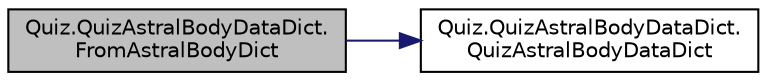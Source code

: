 digraph "Quiz.QuizAstralBodyDataDict.FromAstralBodyDict"
{
 // INTERACTIVE_SVG=YES
 // LATEX_PDF_SIZE
  edge [fontname="Helvetica",fontsize="10",labelfontname="Helvetica",labelfontsize="10"];
  node [fontname="Helvetica",fontsize="10",shape=record];
  rankdir="LR";
  Node1 [label="Quiz.QuizAstralBodyDataDict.\lFromAstralBodyDict",height=0.2,width=0.4,color="black", fillcolor="grey75", style="filled", fontcolor="black",tooltip=" "];
  Node1 -> Node2 [color="midnightblue",fontsize="10",style="solid",fontname="Helvetica"];
  Node2 [label="Quiz.QuizAstralBodyDataDict.\lQuizAstralBodyDataDict",height=0.2,width=0.4,color="black", fillcolor="white", style="filled",URL="$class_quiz_1_1_quiz_astral_body_data_dict.html#ae419ea1a4f3cf3166750aa34819f25f9",tooltip=" "];
}
